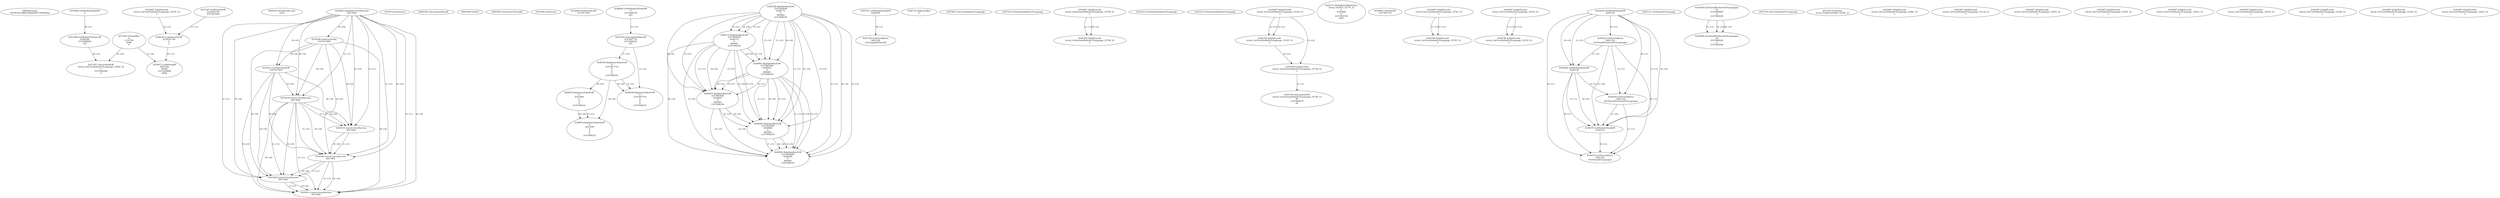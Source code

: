 // Global SCDG with merge call
digraph {
	0 [label="6850628.main
003383a1c68f832d0d4e857c94ed90ef"]
	1 [label="4254480.GetModuleHandleW
0"]
	2 [label="6844434.SetThreadLocale
1024"]
	3 [label="4243965.InitializeCriticalSection
6917004"]
	4 [label="4243979.GetVersion
"]
	5 [label="4250188.GetSystemInfo
2147417660"]
	3 -> 5 [label="(0-->0)"]
	6 [label="6844540.GetCommandLineW
"]
	7 [label="4214413.GetStartupInfoW
2147417624"]
	3 -> 7 [label="(0-->0)"]
	5 -> 7 [label="(0-->0)"]
	8 [label="6844560.GetACP
"]
	9 [label="6844580.GetCurrentThreadId
"]
	10 [label="4250204.GetVersion
"]
	11 [label="4276690.GetVersionExW
2147417420"]
	12 [label="4243306.GetModuleFileNameW
4194304
2147408904
522"]
	1 -> 12 [label="(0-->1)"]
	13 [label="4248064.GetModuleFileNameW
0
2147408370
261"]
	14 [label="4215383.VirtualAlloc
0
1310704
4096
4"]
	15 [label="4246338.RegOpenKeyExW
2147483649
4246772
0
983065
2147408236"]
	16 [label="4245741.GetModuleHandleW
4246160"]
	17 [label="4245758.GetProcAddress
9441320
GetLongPathNameW"]
	16 -> 17 [label="(0-->1)"]
	18 [label="4245785.GetLongPathNameW
2147407710
2147406542
261"]
	13 -> 18 [label="(3-->3)"]
	19 [label="4246556.RegQueryValueExW
0
2147407710
0
0
0
2147408232"]
	18 -> 19 [label="(1-->2)"]
	20 [label="4246599.RegQueryValueExW
0
2147407710
0
0
0
2147408232"]
	18 -> 20 [label="(1-->2)"]
	19 -> 20 [label="(2-->2)"]
	19 -> 20 [label="(6-->6)"]
	21 [label="4246722.RegCloseKey
0"]
	22 [label="4247883.GetUserDefaultUILanguage
"]
	23 [label="4245418.EnterCriticalSection
6917004"]
	3 -> 23 [label="(1-->1)"]
	3 -> 23 [label="(0-->0)"]
	5 -> 23 [label="(0-->0)"]
	7 -> 23 [label="(0-->0)"]
	24 [label="4245454.LeaveCriticalSection
6917004"]
	3 -> 24 [label="(1-->1)"]
	23 -> 24 [label="(1-->1)"]
	3 -> 24 [label="(0-->0)"]
	5 -> 24 [label="(0-->0)"]
	7 -> 24 [label="(0-->0)"]
	23 -> 24 [label="(0-->0)"]
	25 [label="4247923.GetSystemDefaultUILanguage
"]
	26 [label="4245469.LeaveCriticalSection
6917004"]
	3 -> 26 [label="(1-->1)"]
	23 -> 26 [label="(1-->1)"]
	24 -> 26 [label="(1-->1)"]
	3 -> 26 [label="(0-->0)"]
	5 -> 26 [label="(0-->0)"]
	7 -> 26 [label="(0-->0)"]
	23 -> 26 [label="(0-->0)"]
	24 -> 26 [label="(0-->0)"]
	27 [label="4245487.IsValidLocale
retval_GetSystemDefaultUILanguage_33799_32
2"]
	28 [label="4244766.IsValidLocale
retval_GetSystemDefaultUILanguage_33799_32
2"]
	27 -> 28 [label="(1-->1)"]
	27 -> 28 [label="(2-->2)"]
	29 [label="4245525.GetSystemDefaultUILanguage
"]
	30 [label="4245552.GetSystemDefaultUILanguage
"]
	31 [label="4246372.RegOpenKeyExW
2147483650
4246772
0
983065
2147408236"]
	15 -> 31 [label="(2-->2)"]
	15 -> 31 [label="(4-->4)"]
	15 -> 31 [label="(5-->5)"]
	32 [label="4246402.RegOpenKeyExW
2147483649
4246832
0
983065
2147408236"]
	15 -> 32 [label="(1-->1)"]
	15 -> 32 [label="(4-->4)"]
	31 -> 32 [label="(4-->4)"]
	15 -> 32 [label="(5-->5)"]
	31 -> 32 [label="(5-->5)"]
	33 [label="4246432.RegOpenKeyExW
2147483650
4246832
0
983065
2147408236"]
	31 -> 33 [label="(1-->1)"]
	32 -> 33 [label="(2-->2)"]
	15 -> 33 [label="(4-->4)"]
	31 -> 33 [label="(4-->4)"]
	32 -> 33 [label="(4-->4)"]
	15 -> 33 [label="(5-->5)"]
	31 -> 33 [label="(5-->5)"]
	32 -> 33 [label="(5-->5)"]
	34 [label="4246462.RegOpenKeyExW
2147483649
4246884
0
983065
2147408236"]
	15 -> 34 [label="(1-->1)"]
	32 -> 34 [label="(1-->1)"]
	15 -> 34 [label="(4-->4)"]
	31 -> 34 [label="(4-->4)"]
	32 -> 34 [label="(4-->4)"]
	33 -> 34 [label="(4-->4)"]
	15 -> 34 [label="(5-->5)"]
	31 -> 34 [label="(5-->5)"]
	32 -> 34 [label="(5-->5)"]
	33 -> 34 [label="(5-->5)"]
	35 [label="4246492.RegOpenKeyExW
2147483649
4246936
0
983065
2147408236"]
	15 -> 35 [label="(1-->1)"]
	32 -> 35 [label="(1-->1)"]
	34 -> 35 [label="(1-->1)"]
	15 -> 35 [label="(4-->4)"]
	31 -> 35 [label="(4-->4)"]
	32 -> 35 [label="(4-->4)"]
	33 -> 35 [label="(4-->4)"]
	34 -> 35 [label="(4-->4)"]
	15 -> 35 [label="(5-->5)"]
	31 -> 35 [label="(5-->5)"]
	32 -> 35 [label="(5-->5)"]
	33 -> 35 [label="(5-->5)"]
	34 -> 35 [label="(5-->5)"]
	36 [label="4246635.RegQueryValueExW
0
4247000
0
0
0
2147408232"]
	19 -> 36 [label="(6-->6)"]
	37 [label="4245487.IsValidLocale
retval_GetUserDefaultUILanguage_33195_32
2"]
	38 [label="4244766.IsValidLocale
retval_GetUserDefaultUILanguage_33195_32
2"]
	37 -> 38 [label="(1-->1)"]
	37 -> 38 [label="(2-->2)"]
	39 [label="4244766.IsValidLocale
retval_GetSystemDefaultUILanguage_33738_32
2"]
	37 -> 39 [label="(2-->2)"]
	38 -> 39 [label="(2-->2)"]
	40 [label="4244794.GetLocaleInfoW
retval_GetSystemDefaultUILanguage_33738_32
89
2147408070
85"]
	39 -> 40 [label="(1-->1)"]
	41 [label="4250171.MultiByteToWideChar
retval_GetACP_32774_32
0
4243668
11
2147403704
2047"]
	42 [label="4245683.CharNextW
2147407716"]
	43 [label="4245487.IsValidLocale
retval_GetUserDefaultUILanguage_33783_32
2"]
	44 [label="4244766.IsValidLocale
retval_GetUserDefaultUILanguage_33783_32
2"]
	43 -> 44 [label="(1-->1)"]
	43 -> 44 [label="(2-->2)"]
	45 [label="4245487.IsValidLocale
retval_GetUserDefaultUILanguage_33510_32
2"]
	46 [label="4244766.IsValidLocale
retval_GetUserDefaultUILanguage_33510_32
2"]
	45 -> 46 [label="(1-->1)"]
	45 -> 46 [label="(2-->2)"]
	47 [label="4244018.GetModuleHandleW
4244120"]
	48 [label="4244024.GetProcAddress
9441320
GetThreadPreferredUILanguages"]
	47 -> 48 [label="(0-->1)"]
	49 [label="4244044.GetModuleHandleW
4244120"]
	47 -> 49 [label="(1-->1)"]
	47 -> 49 [label="(0-->0)"]
	48 -> 49 [label="(1-->0)"]
	50 [label="4244050.GetProcAddress
9441320
SetThreadPreferredUILanguages"]
	47 -> 50 [label="(0-->1)"]
	48 -> 50 [label="(1-->1)"]
	49 -> 50 [label="(0-->1)"]
	51 [label="4244070.GetModuleHandleW
4244120"]
	47 -> 51 [label="(1-->1)"]
	49 -> 51 [label="(1-->1)"]
	47 -> 51 [label="(0-->0)"]
	48 -> 51 [label="(1-->0)"]
	49 -> 51 [label="(0-->0)"]
	50 -> 51 [label="(1-->0)"]
	52 [label="4244076.GetProcAddress
9441320
GetThreadUILanguage"]
	47 -> 52 [label="(0-->1)"]
	48 -> 52 [label="(1-->1)"]
	49 -> 52 [label="(0-->1)"]
	50 -> 52 [label="(1-->1)"]
	51 -> 52 [label="(0-->1)"]
	53 [label="4245487.IsValidLocale
retval_GetUserDefaultUILanguage_32976_32
2"]
	54 [label="4245121.GetThreadUILanguage
"]
	55 [label="4245059.GetThreadPreferredUILanguages
56
2147408200
0
2147408240"]
	56 [label="4245088.GetThreadPreferredUILanguages
56
2147408200
0
2147408240"]
	55 -> 56 [label="(1-->1)"]
	55 -> 56 [label="(2-->2)"]
	55 -> 56 [label="(4-->4)"]
	57 [label="4245580.EnterCriticalSection
6917004"]
	3 -> 57 [label="(1-->1)"]
	23 -> 57 [label="(1-->1)"]
	26 -> 57 [label="(1-->1)"]
	3 -> 57 [label="(0-->0)"]
	5 -> 57 [label="(0-->0)"]
	7 -> 57 [label="(0-->0)"]
	23 -> 57 [label="(0-->0)"]
	26 -> 57 [label="(0-->0)"]
	58 [label="4245621.LeaveCriticalSection
6917004"]
	3 -> 58 [label="(1-->1)"]
	23 -> 58 [label="(1-->1)"]
	26 -> 58 [label="(1-->1)"]
	57 -> 58 [label="(1-->1)"]
	3 -> 58 [label="(0-->0)"]
	5 -> 58 [label="(0-->0)"]
	7 -> 58 [label="(0-->0)"]
	23 -> 58 [label="(0-->0)"]
	26 -> 58 [label="(0-->0)"]
	57 -> 58 [label="(0-->0)"]
	59 [label="4247558.GetUserDefaultUILanguage
"]
	60 [label="4247567.GetLocaleInfoW
retval_GetUserDefaultUILanguage_33450_32
3
2147408268
4"]
	12 -> 60 [label="(0-->2)"]
	14 -> 60 [label="(4-->4)"]
	61 [label="4247247.FindFirstFileW
3224341740
2147407640"]
	62 [label="4247263.FindClose
retval_FindFirstFileW_33506_32"]
	63 [label="4248145.LoadLibraryExW
3224341740
0
2"]
	61 -> 63 [label="(1-->1)"]
	53 -> 63 [label="(2-->3)"]
	64 [label="4250073.LoadStringW
9441340
65485
2147409468
4096"]
	63 -> 64 [label="(0-->1)"]
	14 -> 64 [label="(3-->4)"]
	65 [label="4245487.IsValidLocale
retval_GetUserDefaultUILanguage_32981_32
2"]
	66 [label="4245487.IsValidLocale
retval_GetUserDefaultUILanguage_33118_32
2"]
	67 [label="4245487.IsValidLocale
retval_GetUserDefaultUILanguage_32925_32
2"]
	68 [label="4245487.IsValidLocale
retval_GetUserDefaultUILanguage_33392_32
2"]
	69 [label="4245487.IsValidLocale
retval_GetUserDefaultUILanguage_32933_32
2"]
	70 [label="4245487.IsValidLocale
retval_GetUserDefaultUILanguage_33014_32
2"]
	71 [label="4245487.IsValidLocale
retval_GetUserDefaultUILanguage_33196_32
2"]
	72 [label="4246676.RegQueryValueExW
0
4247000
0
0
0
2147408232"]
	36 -> 72 [label="(2-->2)"]
	19 -> 72 [label="(6-->6)"]
	36 -> 72 [label="(6-->6)"]
	73 [label="4245487.IsValidLocale
retval_GetUserDefaultUILanguage_33354_32
2"]
	74 [label="4245487.IsValidLocale
retval_GetUserDefaultUILanguage_33422_32
2"]
}
